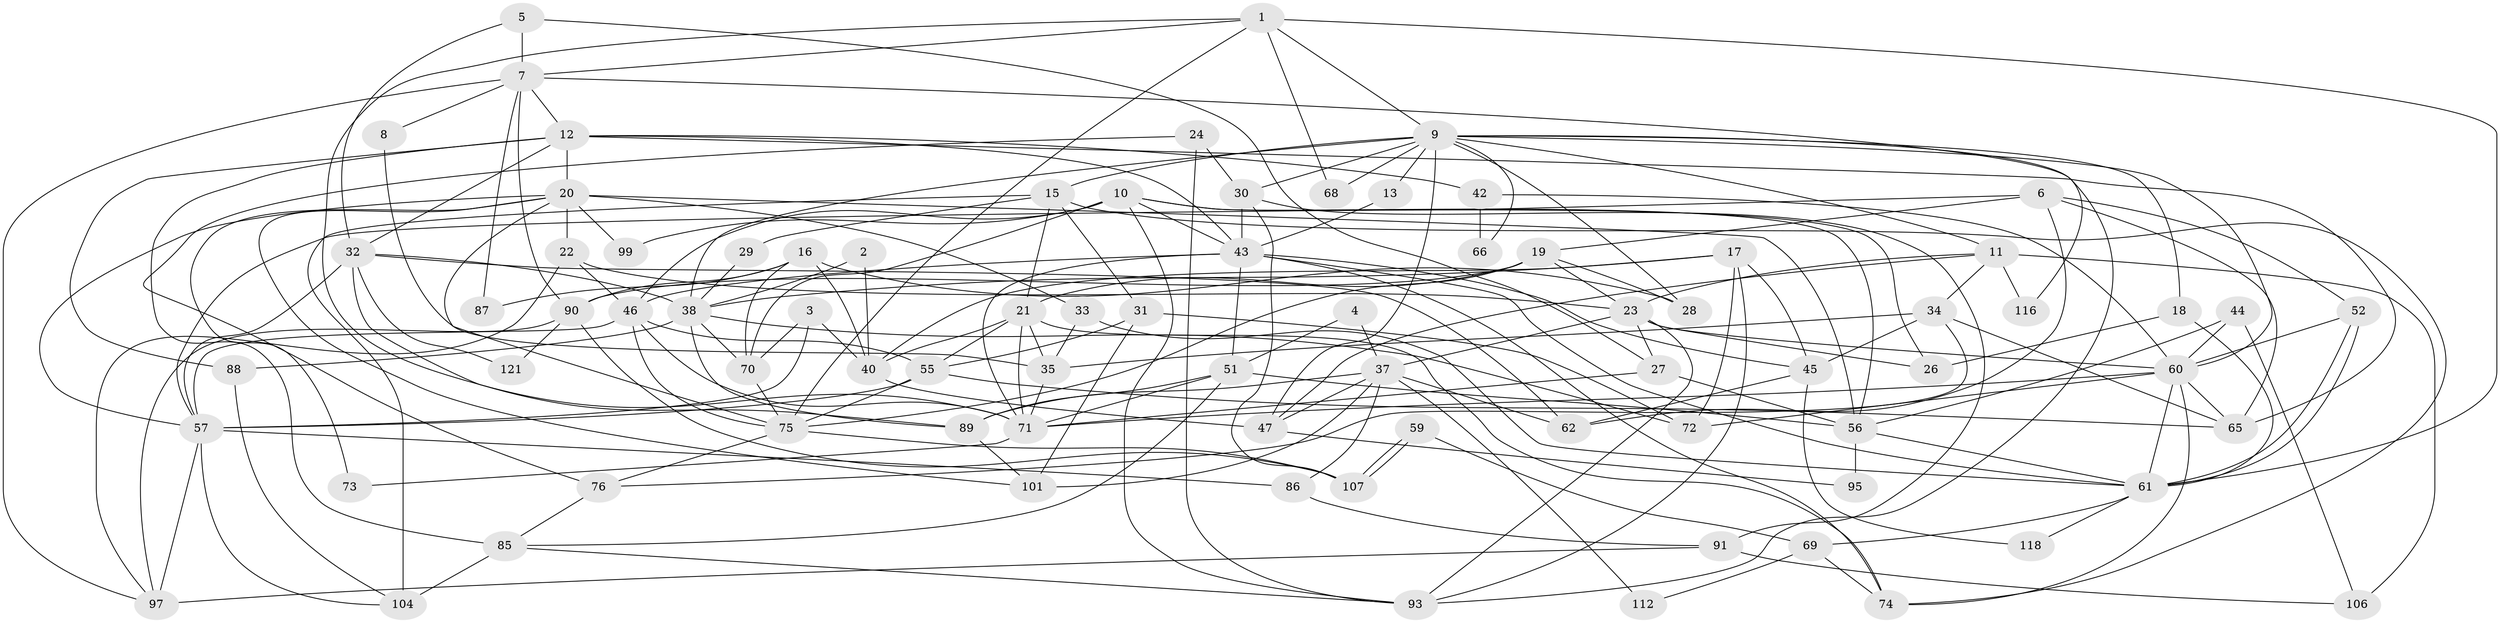 // Generated by graph-tools (version 1.1) at 2025/52/02/27/25 19:52:03]
// undirected, 81 vertices, 198 edges
graph export_dot {
graph [start="1"]
  node [color=gray90,style=filled];
  1 [super="+111"];
  2;
  3;
  4;
  5;
  6 [super="+41"];
  7 [super="+79"];
  8;
  9 [super="+103"];
  10 [super="+110"];
  11 [super="+58"];
  12 [super="+14"];
  13;
  15 [super="+54"];
  16 [super="+50"];
  17 [super="+78"];
  18;
  19 [super="+36"];
  20 [super="+25"];
  21 [super="+77"];
  22;
  23 [super="+80"];
  24;
  26;
  27 [super="+120"];
  28;
  29;
  30 [super="+67"];
  31;
  32 [super="+81"];
  33 [super="+49"];
  34 [super="+92"];
  35;
  37 [super="+39"];
  38 [super="+48"];
  40 [super="+53"];
  42;
  43 [super="+64"];
  44;
  45;
  46 [super="+63"];
  47;
  51 [super="+102"];
  52;
  55 [super="+115"];
  56 [super="+98"];
  57 [super="+83"];
  59;
  60 [super="+84"];
  61 [super="+105"];
  62;
  65;
  66;
  68;
  69 [super="+94"];
  70;
  71 [super="+108"];
  72;
  73;
  74;
  75 [super="+82"];
  76;
  85 [super="+100"];
  86;
  87;
  88;
  89 [super="+117"];
  90 [super="+96"];
  91 [super="+122"];
  93 [super="+109"];
  95;
  97 [super="+113"];
  99;
  101;
  104 [super="+119"];
  106 [super="+114"];
  107;
  112;
  116;
  118;
  121;
  1 -- 68;
  1 -- 75;
  1 -- 71;
  1 -- 61;
  1 -- 9;
  1 -- 7;
  2 -- 38;
  2 -- 40;
  3 -- 70;
  3 -- 57;
  3 -- 40;
  4 -- 37;
  4 -- 51;
  5 -- 7;
  5 -- 27;
  5 -- 32;
  6 -- 65;
  6 -- 62;
  6 -- 57;
  6 -- 52;
  6 -- 19;
  7 -- 8;
  7 -- 87;
  7 -- 116;
  7 -- 90;
  7 -- 12;
  7 -- 97;
  8 -- 35;
  9 -- 28;
  9 -- 15;
  9 -- 30;
  9 -- 47;
  9 -- 68;
  9 -- 93;
  9 -- 38;
  9 -- 66;
  9 -- 18;
  9 -- 60;
  9 -- 13;
  9 -- 11;
  10 -- 26;
  10 -- 70;
  10 -- 99;
  10 -- 56;
  10 -- 43;
  10 -- 93;
  10 -- 46;
  11 -- 23;
  11 -- 34;
  11 -- 116;
  11 -- 47;
  11 -- 106;
  12 -- 65;
  12 -- 20;
  12 -- 88;
  12 -- 42;
  12 -- 43;
  12 -- 32;
  12 -- 85;
  13 -- 43;
  15 -- 31;
  15 -- 29;
  15 -- 21;
  15 -- 104;
  15 -- 74;
  16 -- 70;
  16 -- 28;
  16 -- 87;
  16 -- 40;
  16 -- 90;
  17 -- 38;
  17 -- 72;
  17 -- 40;
  17 -- 93;
  17 -- 45;
  18 -- 61;
  18 -- 26;
  19 -- 21 [weight=2];
  19 -- 23;
  19 -- 90;
  19 -- 75;
  19 -- 28;
  20 -- 22;
  20 -- 73;
  20 -- 101;
  20 -- 33;
  20 -- 99;
  20 -- 56;
  20 -- 57;
  20 -- 75;
  21 -- 71;
  21 -- 55;
  21 -- 35;
  21 -- 40;
  21 -- 74;
  22 -- 23;
  22 -- 46;
  22 -- 97;
  23 -- 37;
  23 -- 26;
  23 -- 93;
  23 -- 27;
  23 -- 60;
  24 -- 30;
  24 -- 76;
  24 -- 93;
  27 -- 71;
  27 -- 56;
  29 -- 38;
  30 -- 107;
  30 -- 91;
  30 -- 43;
  31 -- 101;
  31 -- 55;
  31 -- 72;
  32 -- 62;
  32 -- 89;
  32 -- 38;
  32 -- 121;
  32 -- 57;
  33 -- 61;
  33 -- 35;
  34 -- 65;
  34 -- 45;
  34 -- 35;
  34 -- 76;
  35 -- 71;
  37 -- 62;
  37 -- 112;
  37 -- 101;
  37 -- 86;
  37 -- 47;
  37 -- 89;
  38 -- 70;
  38 -- 72;
  38 -- 88;
  38 -- 89;
  40 -- 47;
  42 -- 60;
  42 -- 66;
  43 -- 51;
  43 -- 61;
  43 -- 71;
  43 -- 74;
  43 -- 45;
  43 -- 46;
  44 -- 60;
  44 -- 106;
  44 -- 56;
  45 -- 62;
  45 -- 118;
  46 -- 71;
  46 -- 75;
  46 -- 57;
  46 -- 55;
  47 -- 95;
  51 -- 71;
  51 -- 89;
  51 -- 56;
  51 -- 85;
  52 -- 61;
  52 -- 61;
  52 -- 60;
  55 -- 65;
  55 -- 57;
  55 -- 75;
  56 -- 61;
  56 -- 95;
  57 -- 86;
  57 -- 104;
  57 -- 97;
  59 -- 107;
  59 -- 107;
  59 -- 69;
  60 -- 72;
  60 -- 71;
  60 -- 74;
  60 -- 65;
  60 -- 61 [weight=2];
  61 -- 69;
  61 -- 118;
  69 -- 74;
  69 -- 112;
  70 -- 75;
  71 -- 73;
  75 -- 76;
  75 -- 107;
  76 -- 85;
  85 -- 104 [weight=2];
  85 -- 93;
  86 -- 91;
  88 -- 104;
  89 -- 101;
  90 -- 107;
  90 -- 121;
  90 -- 97;
  91 -- 106;
  91 -- 97;
}

